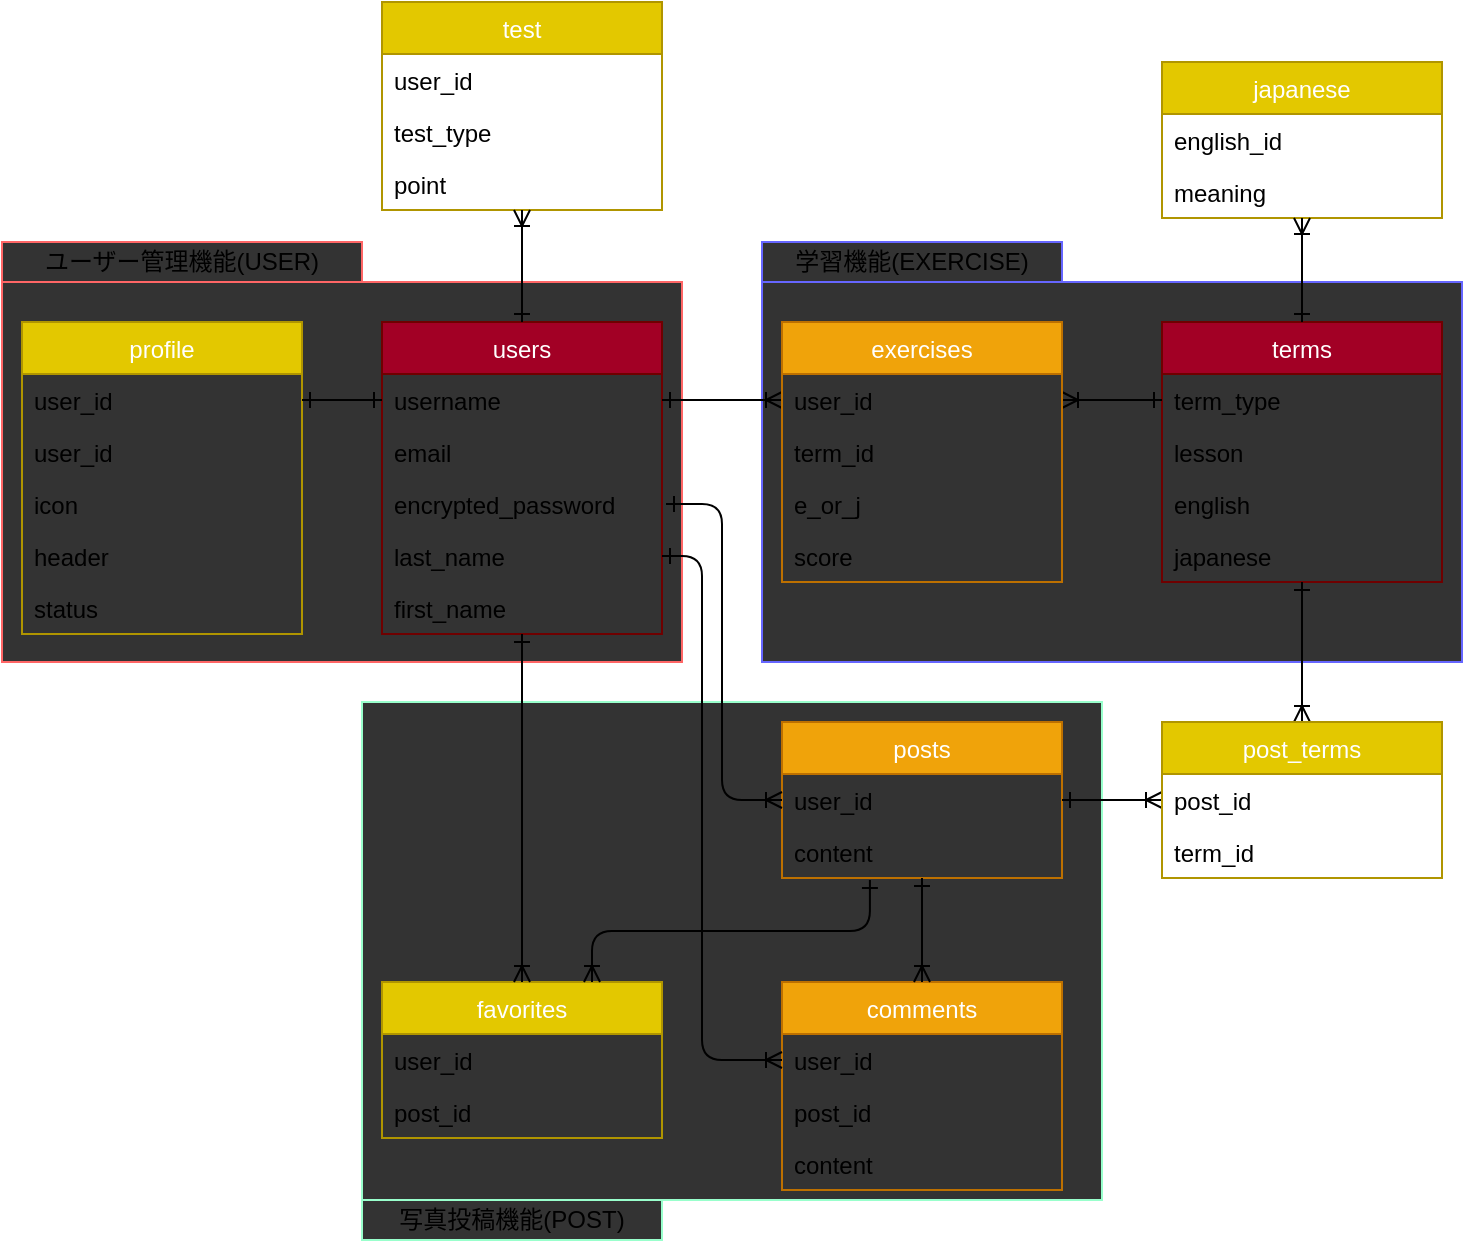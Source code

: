 <mxfile version="13.10.0" type="embed">
    <diagram id="Br-Pnz5gZ4UJlSzY0Lrw" name="Page-1">
        <mxGraphModel dx="631" dy="612" grid="1" gridSize="10" guides="1" tooltips="1" connect="1" arrows="1" fold="1" page="1" pageScale="1" pageWidth="850" pageHeight="1100" math="0" shadow="0">
            <root>
                <mxCell id="0"/>
                <mxCell id="1" parent="0"/>
                <mxCell id="114" value="" style="rounded=0;whiteSpace=wrap;html=1;fillColor=#333333;strokeColor=#FF6666;" parent="1" vertex="1">
                    <mxGeometry x="30" y="300" width="340" height="190" as="geometry"/>
                </mxCell>
                <mxCell id="101" value="" style="rounded=0;whiteSpace=wrap;html=1;fillColor=#333333;strokeColor=#6666FF;" parent="1" vertex="1">
                    <mxGeometry x="410" y="300" width="350" height="190" as="geometry"/>
                </mxCell>
                <mxCell id="97" value="" style="rounded=0;whiteSpace=wrap;html=1;strokeColor=#99FFCC;fillColor=#333333;" parent="1" vertex="1">
                    <mxGeometry x="210" y="510" width="370" height="249" as="geometry"/>
                </mxCell>
                <mxCell id="3" value="users" style="swimlane;fontStyle=0;childLayout=stackLayout;horizontal=1;startSize=26;fillColor=#a20025;horizontalStack=0;resizeParent=1;resizeParentMax=0;resizeLast=0;collapsible=1;marginBottom=0;strokeColor=#6F0000;fontColor=#ffffff;" parent="1" vertex="1">
                    <mxGeometry x="220" y="320" width="140" height="156" as="geometry">
                        <mxRectangle x="220" y="320" width="60" height="26" as="alternateBounds"/>
                    </mxGeometry>
                </mxCell>
                <mxCell id="76" value="username" style="text;strokeColor=none;fillColor=none;align=left;verticalAlign=top;spacingLeft=4;spacingRight=4;overflow=hidden;rotatable=0;points=[[0,0.5],[1,0.5]];portConstraint=eastwest;" parent="3" vertex="1">
                    <mxGeometry y="26" width="140" height="26" as="geometry"/>
                </mxCell>
                <mxCell id="4" value="email" style="text;strokeColor=none;fillColor=none;align=left;verticalAlign=top;spacingLeft=4;spacingRight=4;overflow=hidden;rotatable=0;points=[[0,0.5],[1,0.5]];portConstraint=eastwest;" parent="3" vertex="1">
                    <mxGeometry y="52" width="140" height="26" as="geometry"/>
                </mxCell>
                <mxCell id="5" value="encrypted_password" style="text;strokeColor=none;fillColor=none;align=left;verticalAlign=top;spacingLeft=4;spacingRight=4;overflow=hidden;rotatable=0;points=[[0,0.5],[1,0.5]];portConstraint=eastwest;" parent="3" vertex="1">
                    <mxGeometry y="78" width="140" height="26" as="geometry"/>
                </mxCell>
                <mxCell id="6" value="last_name" style="text;strokeColor=none;fillColor=none;align=left;verticalAlign=top;spacingLeft=4;spacingRight=4;overflow=hidden;rotatable=0;points=[[0,0.5],[1,0.5]];portConstraint=eastwest;" parent="3" vertex="1">
                    <mxGeometry y="104" width="140" height="26" as="geometry"/>
                </mxCell>
                <mxCell id="73" value="first_name" style="text;strokeColor=none;fillColor=none;align=left;verticalAlign=top;spacingLeft=4;spacingRight=4;overflow=hidden;rotatable=0;points=[[0,0.5],[1,0.5]];portConstraint=eastwest;" parent="3" vertex="1">
                    <mxGeometry y="130" width="140" height="26" as="geometry"/>
                </mxCell>
                <mxCell id="7" value="posts" style="swimlane;fontStyle=0;childLayout=stackLayout;horizontal=1;startSize=26;fillColor=#f0a30a;horizontalStack=0;resizeParent=1;resizeParentMax=0;resizeLast=0;collapsible=1;marginBottom=0;strokeColor=#BD7000;fontColor=#ffffff;" parent="1" vertex="1">
                    <mxGeometry x="420" y="520" width="140" height="78" as="geometry"/>
                </mxCell>
                <mxCell id="8" value="user_id" style="text;strokeColor=none;fillColor=none;align=left;verticalAlign=top;spacingLeft=4;spacingRight=4;overflow=hidden;rotatable=0;points=[[0,0.5],[1,0.5]];portConstraint=eastwest;" parent="7" vertex="1">
                    <mxGeometry y="26" width="140" height="26" as="geometry"/>
                </mxCell>
                <mxCell id="9" value="content" style="text;strokeColor=none;fillColor=none;align=left;verticalAlign=top;spacingLeft=4;spacingRight=4;overflow=hidden;rotatable=0;points=[[0,0.5],[1,0.5]];portConstraint=eastwest;" parent="7" vertex="1">
                    <mxGeometry y="52" width="140" height="26" as="geometry"/>
                </mxCell>
                <mxCell id="11" value="terms" style="swimlane;fontStyle=0;childLayout=stackLayout;horizontal=1;startSize=26;fillColor=#a20025;horizontalStack=0;resizeParent=1;resizeParentMax=0;resizeLast=0;collapsible=1;marginBottom=0;strokeColor=#6F0000;fontColor=#ffffff;" parent="1" vertex="1">
                    <mxGeometry x="610" y="320" width="140" height="130" as="geometry">
                        <mxRectangle x="340" y="390" width="90" height="26" as="alternateBounds"/>
                    </mxGeometry>
                </mxCell>
                <mxCell id="12" value="term_type" style="text;strokeColor=none;fillColor=none;align=left;verticalAlign=top;spacingLeft=4;spacingRight=4;overflow=hidden;rotatable=0;points=[[0,0.5],[1,0.5]];portConstraint=eastwest;" parent="11" vertex="1">
                    <mxGeometry y="26" width="140" height="26" as="geometry"/>
                </mxCell>
                <mxCell id="14" value="lesson" style="text;strokeColor=none;fillColor=none;align=left;verticalAlign=top;spacingLeft=4;spacingRight=4;overflow=hidden;rotatable=0;points=[[0,0.5],[1,0.5]];portConstraint=eastwest;" parent="11" vertex="1">
                    <mxGeometry y="52" width="140" height="26" as="geometry"/>
                </mxCell>
                <mxCell id="113" value="english" style="text;strokeColor=none;fillColor=none;align=left;verticalAlign=top;spacingLeft=4;spacingRight=4;overflow=hidden;rotatable=0;points=[[0,0.5],[1,0.5]];portConstraint=eastwest;" parent="11" vertex="1">
                    <mxGeometry y="78" width="140" height="26" as="geometry"/>
                </mxCell>
                <mxCell id="13" value="japanese" style="text;strokeColor=none;fillColor=none;align=left;verticalAlign=top;spacingLeft=4;spacingRight=4;overflow=hidden;rotatable=0;points=[[0,0.5],[1,0.5]];portConstraint=eastwest;" parent="11" vertex="1">
                    <mxGeometry y="104" width="140" height="26" as="geometry"/>
                </mxCell>
                <mxCell id="35" value="profile" style="swimlane;fontStyle=0;childLayout=stackLayout;horizontal=1;startSize=26;fillColor=#e3c800;horizontalStack=0;resizeParent=1;resizeParentMax=0;resizeLast=0;collapsible=1;marginBottom=0;strokeColor=#B09500;fontColor=#ffffff;" parent="1" vertex="1">
                    <mxGeometry x="40" y="320" width="140" height="156" as="geometry"/>
                </mxCell>
                <mxCell id="116" value="user_id" style="text;strokeColor=none;fillColor=none;align=left;verticalAlign=top;spacingLeft=4;spacingRight=4;overflow=hidden;rotatable=0;points=[[0,0.5],[1,0.5]];portConstraint=eastwest;" parent="35" vertex="1">
                    <mxGeometry y="26" width="140" height="26" as="geometry"/>
                </mxCell>
                <mxCell id="117" value="user_id" style="text;strokeColor=none;fillColor=none;align=left;verticalAlign=top;spacingLeft=4;spacingRight=4;overflow=hidden;rotatable=0;points=[[0,0.5],[1,0.5]];portConstraint=eastwest;" vertex="1" parent="35">
                    <mxGeometry y="52" width="140" height="26" as="geometry"/>
                </mxCell>
                <mxCell id="36" value="icon" style="text;strokeColor=none;fillColor=none;align=left;verticalAlign=top;spacingLeft=4;spacingRight=4;overflow=hidden;rotatable=0;points=[[0,0.5],[1,0.5]];portConstraint=eastwest;" parent="35" vertex="1">
                    <mxGeometry y="78" width="140" height="26" as="geometry"/>
                </mxCell>
                <mxCell id="37" value="header" style="text;strokeColor=none;fillColor=none;align=left;verticalAlign=top;spacingLeft=4;spacingRight=4;overflow=hidden;rotatable=0;points=[[0,0.5],[1,0.5]];portConstraint=eastwest;" parent="35" vertex="1">
                    <mxGeometry y="104" width="140" height="26" as="geometry"/>
                </mxCell>
                <mxCell id="38" value="status" style="text;strokeColor=none;fillColor=none;align=left;verticalAlign=top;spacingLeft=4;spacingRight=4;overflow=hidden;rotatable=0;points=[[0,0.5],[1,0.5]];portConstraint=eastwest;" parent="35" vertex="1">
                    <mxGeometry y="130" width="140" height="26" as="geometry"/>
                </mxCell>
                <mxCell id="39" value="test" style="swimlane;fontStyle=0;childLayout=stackLayout;horizontal=1;startSize=26;fillColor=#e3c800;horizontalStack=0;resizeParent=1;resizeParentMax=0;resizeLast=0;collapsible=1;marginBottom=0;strokeColor=#B09500;fontColor=#ffffff;" parent="1" vertex="1">
                    <mxGeometry x="220" y="160" width="140" height="104" as="geometry"/>
                </mxCell>
                <mxCell id="40" value="user_id" style="text;strokeColor=none;fillColor=none;align=left;verticalAlign=top;spacingLeft=4;spacingRight=4;overflow=hidden;rotatable=0;points=[[0,0.5],[1,0.5]];portConstraint=eastwest;" parent="39" vertex="1">
                    <mxGeometry y="26" width="140" height="26" as="geometry"/>
                </mxCell>
                <mxCell id="41" value="test_type" style="text;strokeColor=none;fillColor=none;align=left;verticalAlign=top;spacingLeft=4;spacingRight=4;overflow=hidden;rotatable=0;points=[[0,0.5],[1,0.5]];portConstraint=eastwest;" parent="39" vertex="1">
                    <mxGeometry y="52" width="140" height="26" as="geometry"/>
                </mxCell>
                <mxCell id="42" value="point" style="text;strokeColor=none;fillColor=none;align=left;verticalAlign=top;spacingLeft=4;spacingRight=4;overflow=hidden;rotatable=0;points=[[0,0.5],[1,0.5]];portConstraint=eastwest;" parent="39" vertex="1">
                    <mxGeometry y="78" width="140" height="26" as="geometry"/>
                </mxCell>
                <mxCell id="49" value="" style="edgeStyle=elbowEdgeStyle;elbow=horizontal;endArrow=ERoneToMany;html=1;entryX=0;entryY=0.5;entryDx=0;entryDy=0;startArrow=ERone;startFill=0;endFill=0;" parent="1" target="8" edge="1">
                    <mxGeometry width="50" height="50" relative="1" as="geometry">
                        <mxPoint x="362" y="411" as="sourcePoint"/>
                        <mxPoint x="170" y="430" as="targetPoint"/>
                        <Array as="points">
                            <mxPoint x="390" y="520"/>
                        </Array>
                    </mxGeometry>
                </mxCell>
                <mxCell id="50" value="" style="edgeStyle=elbowEdgeStyle;elbow=horizontal;endArrow=ERoneToMany;html=1;exitX=0.5;exitY=0;exitDx=0;exitDy=0;startArrow=ERone;startFill=0;endFill=0;" parent="1" source="3" target="42" edge="1">
                    <mxGeometry width="50" height="50" relative="1" as="geometry">
                        <mxPoint x="360" y="369.01" as="sourcePoint"/>
                        <mxPoint x="340" y="280" as="targetPoint"/>
                        <Array as="points"/>
                    </mxGeometry>
                </mxCell>
                <mxCell id="54" value="" style="edgeStyle=elbowEdgeStyle;elbow=horizontal;endArrow=ERoneToMany;html=1;exitX=1;exitY=0.5;exitDx=0;exitDy=0;entryX=0;entryY=0.5;entryDx=0;entryDy=0;startArrow=ERone;startFill=0;endFill=0;" parent="1" source="8" target="110" edge="1">
                    <mxGeometry width="50" height="50" relative="1" as="geometry">
                        <mxPoint x="360" y="299.01" as="sourcePoint"/>
                        <mxPoint x="430" y="170" as="targetPoint"/>
                        <Array as="points">
                            <mxPoint x="600" y="550"/>
                            <mxPoint x="600" y="350"/>
                        </Array>
                    </mxGeometry>
                </mxCell>
                <mxCell id="56" value="" style="edgeStyle=elbowEdgeStyle;elbow=horizontal;endArrow=ERone;html=1;exitX=1;exitY=0.5;exitDx=0;exitDy=0;entryX=0;entryY=0.5;entryDx=0;entryDy=0;startArrow=ERoneToMany;startFill=0;endFill=0;" parent="1" source="71" target="12" edge="1">
                    <mxGeometry width="50" height="50" relative="1" as="geometry">
                        <mxPoint x="560" y="385" as="sourcePoint"/>
                        <mxPoint x="170" y="430" as="targetPoint"/>
                        <Array as="points"/>
                    </mxGeometry>
                </mxCell>
                <mxCell id="60" value="japanese" style="swimlane;fontStyle=0;childLayout=stackLayout;horizontal=1;startSize=26;fillColor=#e3c800;horizontalStack=0;resizeParent=1;resizeParentMax=0;resizeLast=0;collapsible=1;marginBottom=0;strokeColor=#B09500;fontColor=#ffffff;" parent="1" vertex="1">
                    <mxGeometry x="610" y="190" width="140" height="78" as="geometry"/>
                </mxCell>
                <mxCell id="61" value="english_id" style="text;strokeColor=none;fillColor=none;align=left;verticalAlign=top;spacingLeft=4;spacingRight=4;overflow=hidden;rotatable=0;points=[[0,0.5],[1,0.5]];portConstraint=eastwest;" parent="60" vertex="1">
                    <mxGeometry y="26" width="140" height="26" as="geometry"/>
                </mxCell>
                <mxCell id="62" value="meaning" style="text;strokeColor=none;fillColor=none;align=left;verticalAlign=top;spacingLeft=4;spacingRight=4;overflow=hidden;rotatable=0;points=[[0,0.5],[1,0.5]];portConstraint=eastwest;" parent="60" vertex="1">
                    <mxGeometry y="52" width="140" height="26" as="geometry"/>
                </mxCell>
                <mxCell id="65" value="" style="edgeStyle=elbowEdgeStyle;elbow=horizontal;endArrow=ERoneToMany;html=1;exitX=1;exitY=0.5;exitDx=0;exitDy=0;entryX=0;entryY=0.5;entryDx=0;entryDy=0;startArrow=ERone;startFill=0;endFill=0;" parent="1" source="76" target="71" edge="1">
                    <mxGeometry width="50" height="50" relative="1" as="geometry">
                        <mxPoint x="161.96" y="249.984" as="sourcePoint"/>
                        <mxPoint x="420" y="385" as="targetPoint"/>
                        <Array as="points"/>
                    </mxGeometry>
                </mxCell>
                <mxCell id="66" value="exercises" style="swimlane;fontStyle=0;childLayout=stackLayout;horizontal=1;startSize=26;fillColor=#f0a30a;horizontalStack=0;resizeParent=1;resizeParentMax=0;resizeLast=0;collapsible=1;marginBottom=0;strokeColor=#BD7000;fontColor=#ffffff;" parent="1" vertex="1">
                    <mxGeometry x="420" y="320" width="140" height="130" as="geometry"/>
                </mxCell>
                <mxCell id="71" value="user_id" style="text;strokeColor=none;fillColor=none;align=left;verticalAlign=top;spacingLeft=4;spacingRight=4;overflow=hidden;rotatable=0;points=[[0,0.5],[1,0.5]];portConstraint=eastwest;" parent="66" vertex="1">
                    <mxGeometry y="26" width="140" height="26" as="geometry"/>
                </mxCell>
                <mxCell id="106" value="term_id" style="text;strokeColor=none;fillColor=none;align=left;verticalAlign=top;spacingLeft=4;spacingRight=4;overflow=hidden;rotatable=0;points=[[0,0.5],[1,0.5]];portConstraint=eastwest;" parent="66" vertex="1">
                    <mxGeometry y="52" width="140" height="26" as="geometry"/>
                </mxCell>
                <mxCell id="68" value="e_or_j" style="text;strokeColor=none;fillColor=none;align=left;verticalAlign=top;spacingLeft=4;spacingRight=4;overflow=hidden;rotatable=0;points=[[0,0.5],[1,0.5]];portConstraint=eastwest;" parent="66" vertex="1">
                    <mxGeometry y="78" width="140" height="26" as="geometry"/>
                </mxCell>
                <mxCell id="107" value="score" style="text;strokeColor=none;fillColor=none;align=left;verticalAlign=top;spacingLeft=4;spacingRight=4;overflow=hidden;rotatable=0;points=[[0,0.5],[1,0.5]];portConstraint=eastwest;" parent="66" vertex="1">
                    <mxGeometry y="104" width="140" height="26" as="geometry"/>
                </mxCell>
                <mxCell id="78" value="comments" style="swimlane;fontStyle=0;childLayout=stackLayout;horizontal=1;startSize=26;fillColor=#f0a30a;horizontalStack=0;resizeParent=1;resizeParentMax=0;resizeLast=0;collapsible=1;marginBottom=0;strokeColor=#BD7000;fontColor=#ffffff;" parent="1" vertex="1">
                    <mxGeometry x="420" y="650" width="140" height="104" as="geometry"/>
                </mxCell>
                <mxCell id="79" value="user_id" style="text;strokeColor=none;fillColor=none;align=left;verticalAlign=top;spacingLeft=4;spacingRight=4;overflow=hidden;rotatable=0;points=[[0,0.5],[1,0.5]];portConstraint=eastwest;" parent="78" vertex="1">
                    <mxGeometry y="26" width="140" height="26" as="geometry"/>
                </mxCell>
                <mxCell id="80" value="post_id" style="text;strokeColor=none;fillColor=none;align=left;verticalAlign=top;spacingLeft=4;spacingRight=4;overflow=hidden;rotatable=0;points=[[0,0.5],[1,0.5]];portConstraint=eastwest;" parent="78" vertex="1">
                    <mxGeometry y="52" width="140" height="26" as="geometry"/>
                </mxCell>
                <mxCell id="81" value="content" style="text;strokeColor=none;fillColor=none;align=left;verticalAlign=top;spacingLeft=4;spacingRight=4;overflow=hidden;rotatable=0;points=[[0,0.5],[1,0.5]];portConstraint=eastwest;" parent="78" vertex="1">
                    <mxGeometry y="78" width="140" height="26" as="geometry"/>
                </mxCell>
                <mxCell id="82" value="" style="endArrow=ERone;html=1;startArrow=ERoneToMany;startFill=0;endFill=0;" parent="1" source="78" target="9" edge="1">
                    <mxGeometry width="50" height="50" relative="1" as="geometry">
                        <mxPoint x="290" y="300" as="sourcePoint"/>
                        <mxPoint x="487" y="620" as="targetPoint"/>
                    </mxGeometry>
                </mxCell>
                <mxCell id="83" value="" style="edgeStyle=elbowEdgeStyle;elbow=horizontal;endArrow=ERoneToMany;html=1;entryX=0;entryY=0.5;entryDx=0;entryDy=0;startArrow=ERone;startFill=0;endFill=0;exitX=1;exitY=0.5;exitDx=0;exitDy=0;" parent="1" source="6" target="79" edge="1">
                    <mxGeometry width="50" height="50" relative="1" as="geometry">
                        <mxPoint x="370" y="450" as="sourcePoint"/>
                        <mxPoint x="430" y="579" as="targetPoint"/>
                        <Array as="points">
                            <mxPoint x="380" y="600"/>
                        </Array>
                    </mxGeometry>
                </mxCell>
                <mxCell id="84" value="" style="edgeStyle=elbowEdgeStyle;elbow=horizontal;endArrow=ERone;html=1;entryX=0;entryY=0.5;entryDx=0;entryDy=0;exitX=1;exitY=0.5;exitDx=0;exitDy=0;startArrow=ERone;startFill=0;endFill=0;" parent="1" source="116" target="76" edge="1">
                    <mxGeometry width="50" height="50" relative="1" as="geometry">
                        <mxPoint x="140" y="400" as="sourcePoint"/>
                        <mxPoint x="190" y="350" as="targetPoint"/>
                    </mxGeometry>
                </mxCell>
                <mxCell id="85" value="favorites" style="swimlane;fontStyle=0;childLayout=stackLayout;horizontal=1;startSize=26;fillColor=#e3c800;horizontalStack=0;resizeParent=1;resizeParentMax=0;resizeLast=0;collapsible=1;marginBottom=0;strokeColor=#B09500;fontColor=#ffffff;" parent="1" vertex="1">
                    <mxGeometry x="220" y="650" width="140" height="78" as="geometry"/>
                </mxCell>
                <mxCell id="86" value="user_id" style="text;strokeColor=none;fillColor=none;align=left;verticalAlign=top;spacingLeft=4;spacingRight=4;overflow=hidden;rotatable=0;points=[[0,0.5],[1,0.5]];portConstraint=eastwest;" parent="85" vertex="1">
                    <mxGeometry y="26" width="140" height="26" as="geometry"/>
                </mxCell>
                <mxCell id="87" value="post_id" style="text;strokeColor=none;fillColor=none;align=left;verticalAlign=top;spacingLeft=4;spacingRight=4;overflow=hidden;rotatable=0;points=[[0,0.5],[1,0.5]];portConstraint=eastwest;" parent="85" vertex="1">
                    <mxGeometry y="52" width="140" height="26" as="geometry"/>
                </mxCell>
                <mxCell id="94" value="" style="edgeStyle=elbowEdgeStyle;elbow=vertical;endArrow=ERone;html=1;entryX=0.314;entryY=1.038;entryDx=0;entryDy=0;entryPerimeter=0;exitX=0.75;exitY=0;exitDx=0;exitDy=0;endFill=0;startArrow=ERoneToMany;startFill=0;" parent="1" source="85" target="9" edge="1">
                    <mxGeometry width="50" height="50" relative="1" as="geometry">
                        <mxPoint x="370" y="490" as="sourcePoint"/>
                        <mxPoint x="420" y="440" as="targetPoint"/>
                    </mxGeometry>
                </mxCell>
                <mxCell id="96" value="" style="endArrow=ERone;html=1;startArrow=ERoneToMany;startFill=0;endFill=0;exitX=0.5;exitY=0;exitDx=0;exitDy=0;" parent="1" source="85" target="73" edge="1">
                    <mxGeometry width="50" height="50" relative="1" as="geometry">
                        <mxPoint x="290" y="341" as="sourcePoint"/>
                        <mxPoint x="290" y="502" as="targetPoint"/>
                    </mxGeometry>
                </mxCell>
                <mxCell id="102" value="写真投稿機能(POST)" style="text;html=1;align=center;verticalAlign=middle;whiteSpace=wrap;rounded=0;strokeColor=#99FFCC;fillColor=#333333;" parent="1" vertex="1">
                    <mxGeometry x="210" y="759" width="150" height="20" as="geometry"/>
                </mxCell>
                <mxCell id="104" value="学習機能(EXERCISE)" style="text;html=1;align=center;verticalAlign=middle;whiteSpace=wrap;rounded=0;fillColor=#333333;strokeColor=#6666FF;" parent="1" vertex="1">
                    <mxGeometry x="410" y="280" width="150" height="20" as="geometry"/>
                </mxCell>
                <mxCell id="105" value="" style="endArrow=ERone;html=1;startArrow=ERoneToMany;startFill=0;endFill=0;" parent="1" source="109" target="13" edge="1">
                    <mxGeometry width="50" height="50" relative="1" as="geometry">
                        <mxPoint x="680" y="436" as="sourcePoint"/>
                        <mxPoint x="620" y="550" as="targetPoint"/>
                    </mxGeometry>
                </mxCell>
                <mxCell id="108" value="" style="edgeStyle=elbowEdgeStyle;elbow=horizontal;endArrow=ERone;html=1;startArrow=ERoneToMany;startFill=0;endFill=0;entryX=0.5;entryY=0;entryDx=0;entryDy=0;" parent="1" source="62" target="11" edge="1">
                    <mxGeometry width="50" height="50" relative="1" as="geometry">
                        <mxPoint x="650" y="290" as="sourcePoint"/>
                        <mxPoint x="750" y="527" as="targetPoint"/>
                        <Array as="points">
                            <mxPoint x="680" y="300"/>
                            <mxPoint x="570" y="420"/>
                        </Array>
                    </mxGeometry>
                </mxCell>
                <mxCell id="109" value="post_terms" style="swimlane;fontStyle=0;childLayout=stackLayout;horizontal=1;startSize=26;fillColor=#e3c800;horizontalStack=0;resizeParent=1;resizeParentMax=0;resizeLast=0;collapsible=1;marginBottom=0;strokeColor=#B09500;fontColor=#ffffff;" parent="1" vertex="1">
                    <mxGeometry x="610" y="520" width="140" height="78" as="geometry"/>
                </mxCell>
                <mxCell id="110" value="post_id" style="text;strokeColor=none;fillColor=none;align=left;verticalAlign=top;spacingLeft=4;spacingRight=4;overflow=hidden;rotatable=0;points=[[0,0.5],[1,0.5]];portConstraint=eastwest;" parent="109" vertex="1">
                    <mxGeometry y="26" width="140" height="26" as="geometry"/>
                </mxCell>
                <mxCell id="111" value="term_id" style="text;strokeColor=none;fillColor=none;align=left;verticalAlign=top;spacingLeft=4;spacingRight=4;overflow=hidden;rotatable=0;points=[[0,0.5],[1,0.5]];portConstraint=eastwest;" parent="109" vertex="1">
                    <mxGeometry y="52" width="140" height="26" as="geometry"/>
                </mxCell>
                <mxCell id="115" value="ユーザー管理機能(USER)" style="rounded=0;whiteSpace=wrap;html=1;fillColor=#333333;strokeColor=#FF6666;" parent="1" vertex="1">
                    <mxGeometry x="30" y="280" width="180" height="20" as="geometry"/>
                </mxCell>
            </root>
        </mxGraphModel>
    </diagram>
</mxfile>
